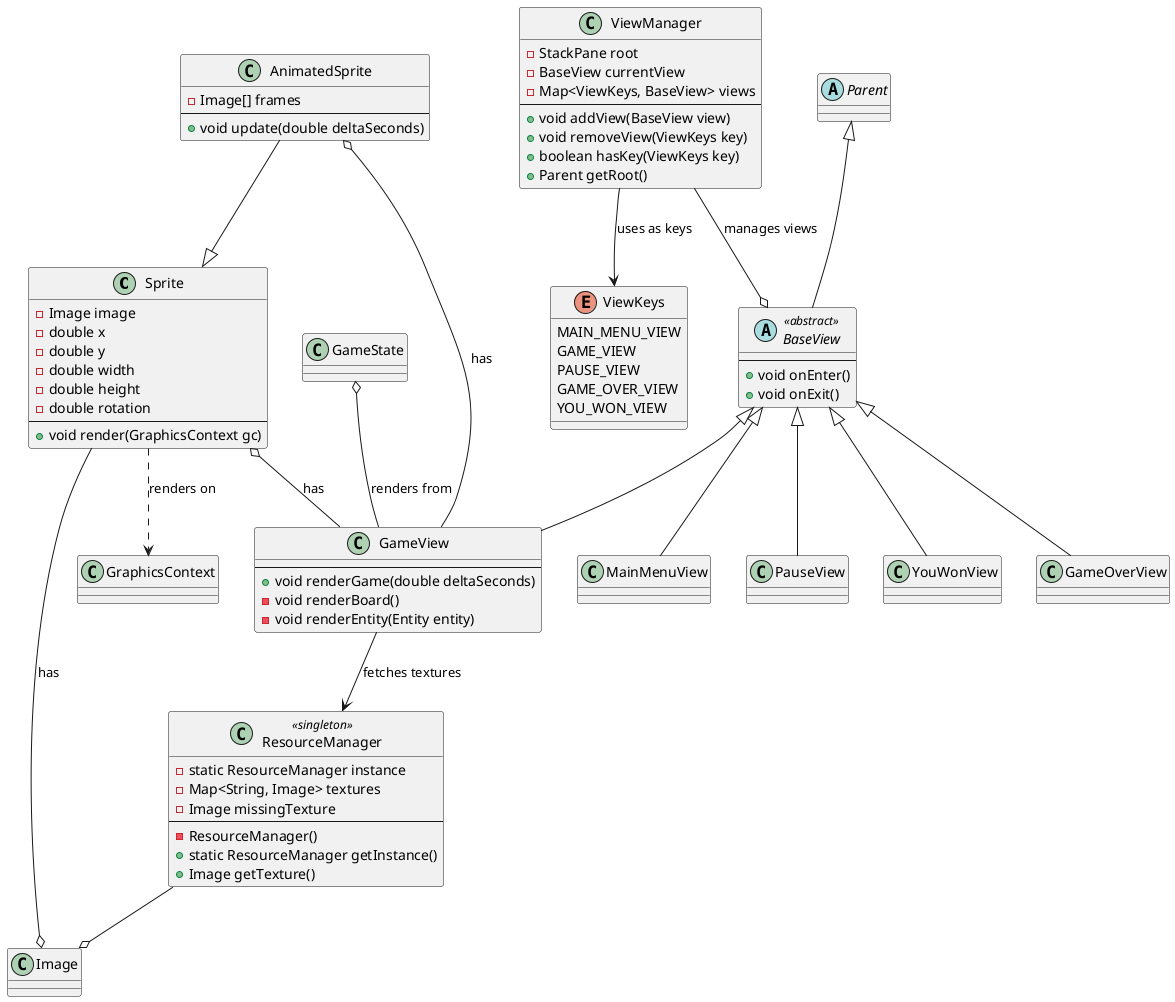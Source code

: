 @startuml

class Sprite {
    - Image image
    - double x
    - double y
    - double width
    - double height
    - double rotation
    --
    + void render(GraphicsContext gc)
}

class AnimatedSprite {
    - Image[] frames
    --
    + void update(double deltaSeconds)
}

enum ViewKeys {
    MAIN_MENU_VIEW
    GAME_VIEW
    PAUSE_VIEW
    GAME_OVER_VIEW
    YOU_WON_VIEW
}

class ViewManager {
    - StackPane root
    - BaseView currentView
    - Map<ViewKeys, BaseView> views
    --
    + void addView(BaseView view)
    + void removeView(ViewKeys key)
    + boolean hasKey(ViewKeys key)
    + Parent getRoot()
}

class ResourceManager <<singleton>> {
    - static ResourceManager instance
    - Map<String, Image> textures
    - Image missingTexture 
    --
    - ResourceManager()
    + static ResourceManager getInstance()
    + Image getTexture()
}

abstract class BaseView <<abstract>> {
    --
    + void onEnter()
    + void onExit()
}

class MainMenuView
class PauseView
class YouWonView
class GameOverView

class GameView {
    --
    + void renderGame(double deltaSeconds)
    - void renderBoard()
    - void renderEntity(Entity entity)
}

class Image
class GraphicsContext
abstract Parent
class GameState

' -------------------------------
' Inheritance
' -------------------------------
Parent <|-- BaseView
BaseView <|-- MainMenuView
BaseView <|-- PauseView
BaseView <|-- YouWonView
BaseView <|-- GameOverView
BaseView <|-- GameView
AnimatedSprite --|> Sprite

' -------------------------------
' Associations
' -------------------------------
GameView --> ResourceManager : fetches textures
Sprite ..> GraphicsContext : renders on
ViewManager --> ViewKeys : uses as keys

' -------------------------------
' Aggregations
' -------------------------------
ResourceManager --o Image
ViewManager --o BaseView : manages views
GameState o-- GameView : renders from
Image o-- Sprite : has
Sprite o-- GameView : has
AnimatedSprite o-- GameView : has

@enduml

